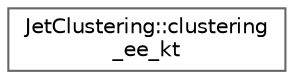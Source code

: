digraph "Graphical Class Hierarchy"
{
 // LATEX_PDF_SIZE
  bgcolor="transparent";
  edge [fontname=Helvetica,fontsize=10,labelfontname=Helvetica,labelfontsize=10];
  node [fontname=Helvetica,fontsize=10,shape=box,height=0.2,width=0.4];
  rankdir="LR";
  Node0 [id="Node000000",label="JetClustering::clustering\l_ee_kt",height=0.2,width=0.4,color="grey40", fillcolor="white", style="filled",URL="$structJetClustering_1_1clustering__ee__kt.html",tooltip="Jet Clustering interface for ee_kt."];
}
